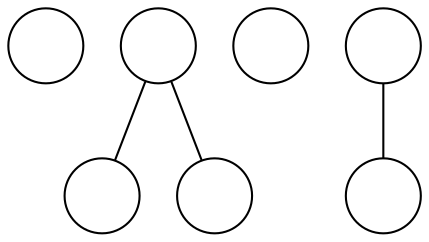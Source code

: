 graph g{
    node[shape=circle, label="", width=0.5]

    x1 [pos="-2,3!"]
    x2 [pos="-2,1!"]
    x3 [pos="-2,-1!"]
    x4 [pos="-2,-3!"]

    y1 [pos="2,2!"]
    y2 [pos="2,0!"]
    y3 [pos="2,-2!"]

    x2 -- {y1,y2}
    x4 -- {y3}
}